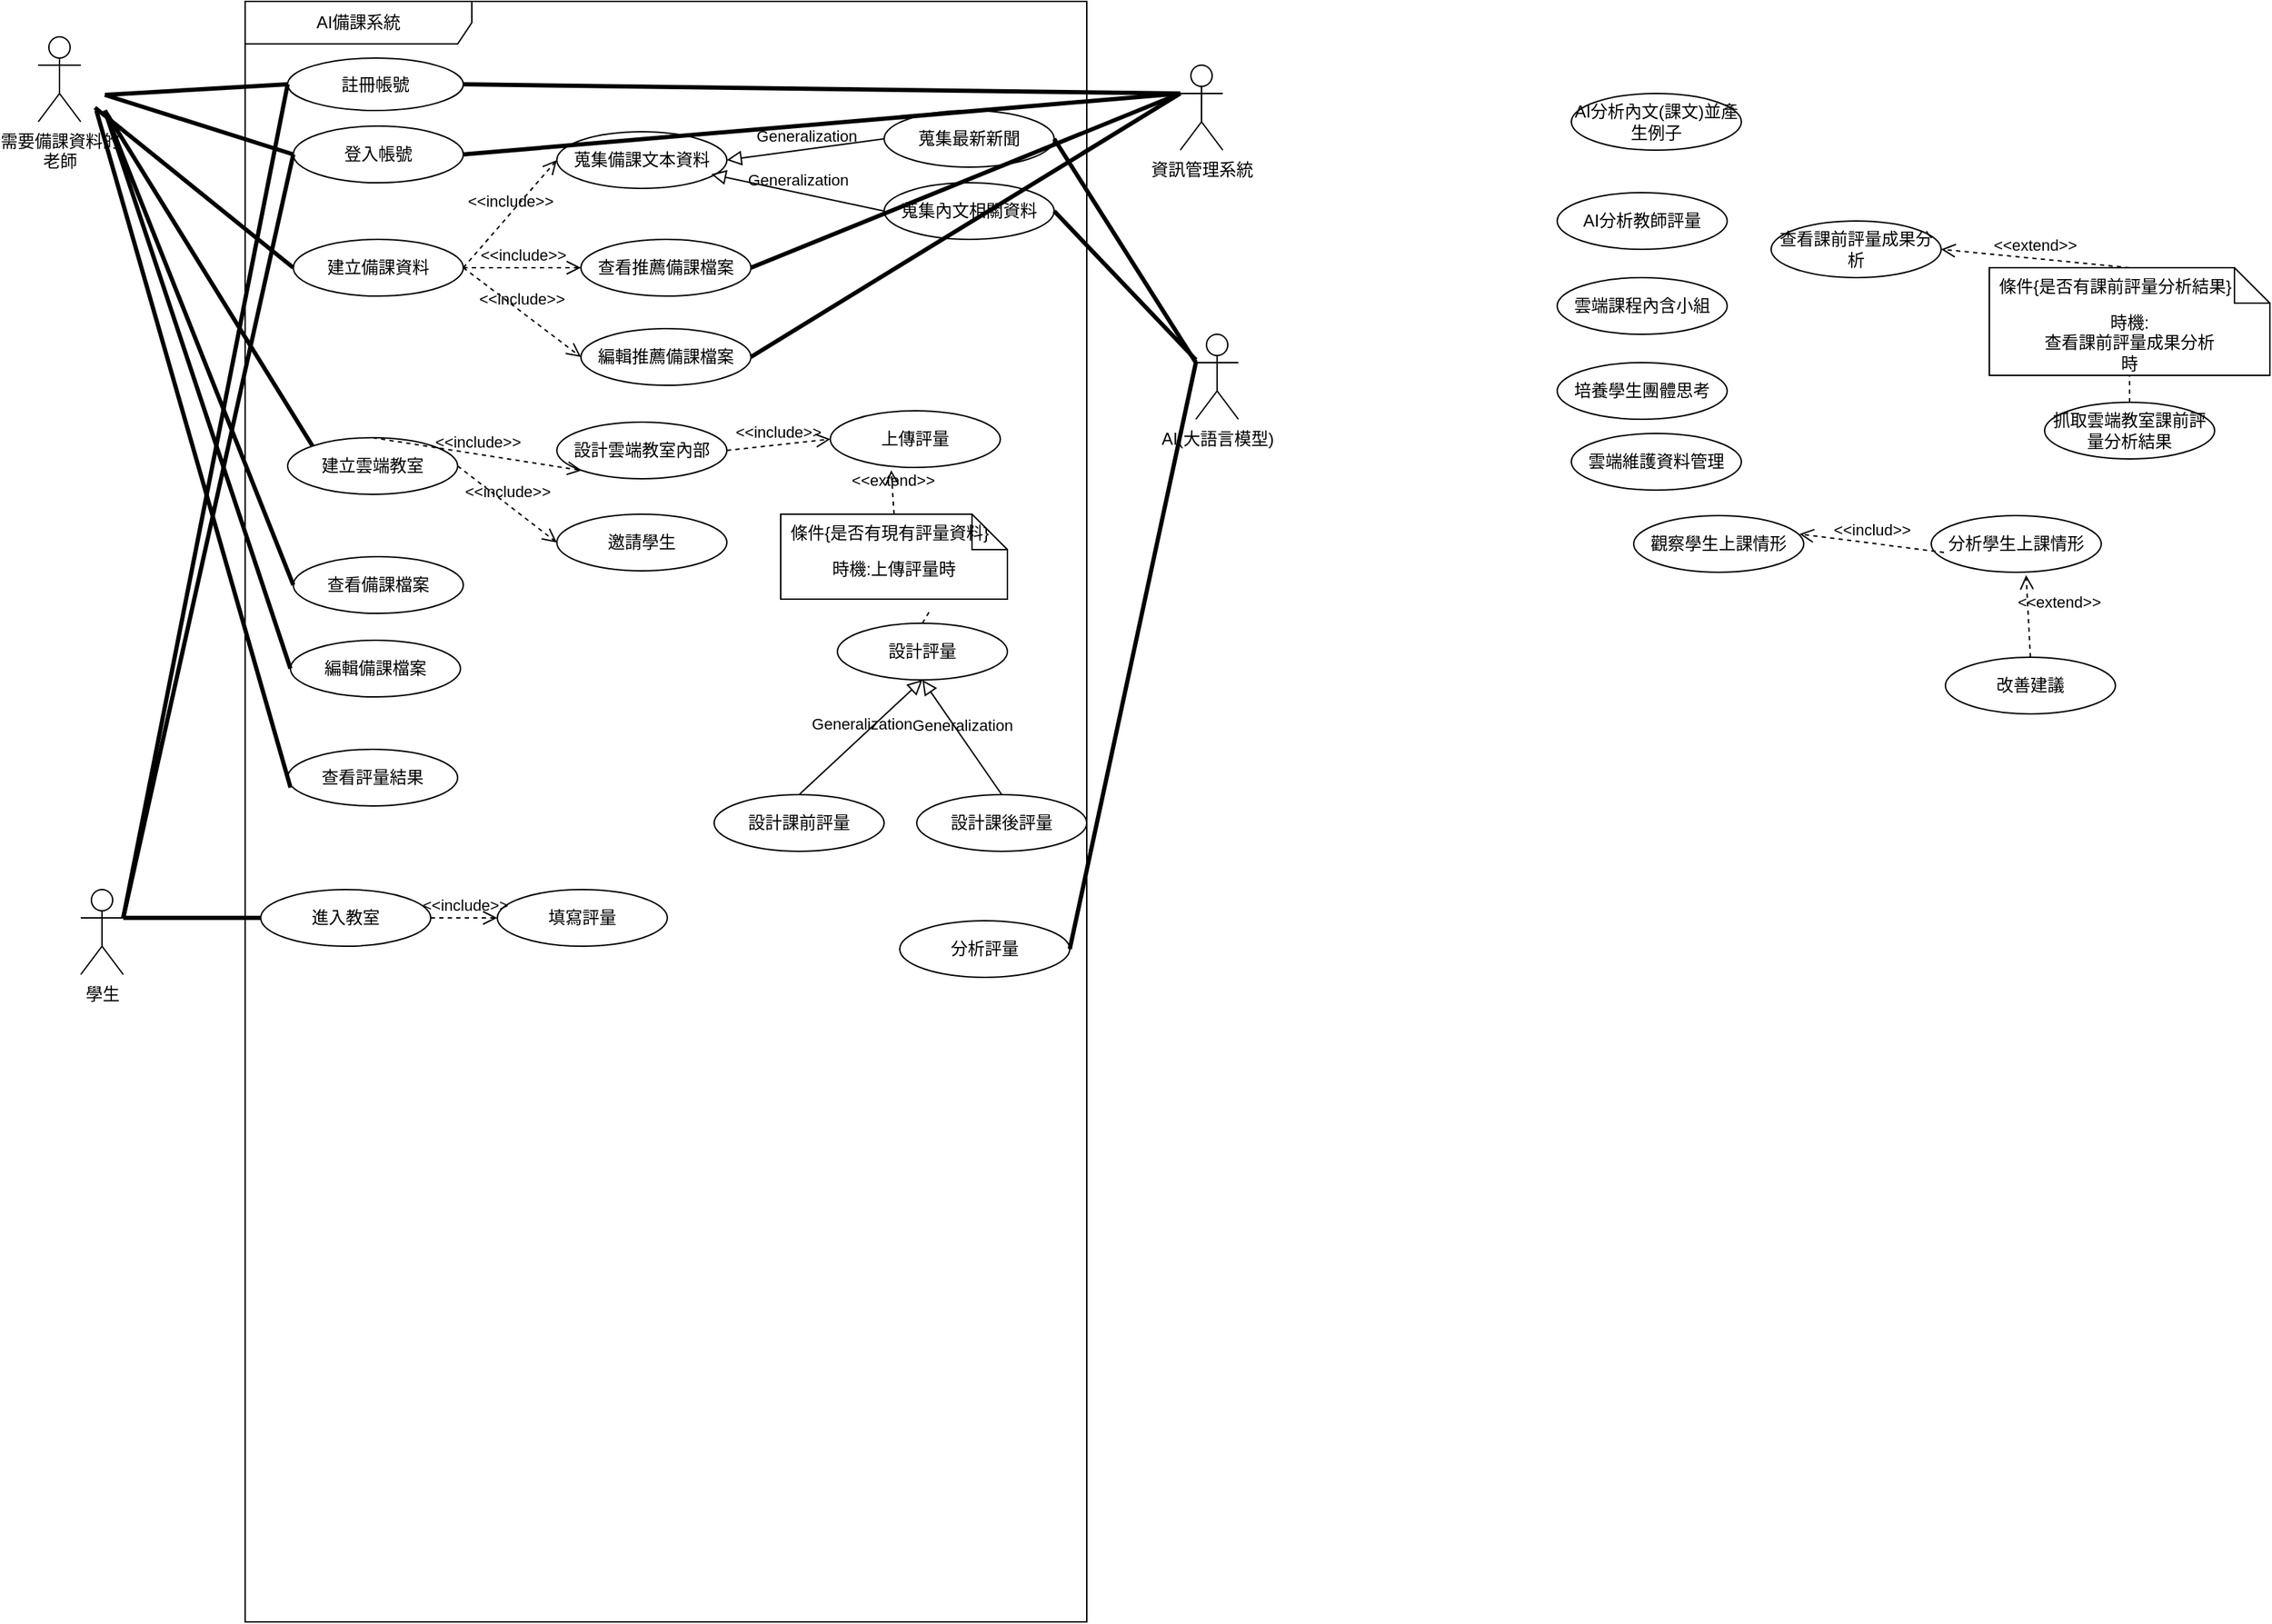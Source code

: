 <mxfile version="25.0.3" pages="2">
  <diagram name="第 1 页" id="czv0dz-GBIxx080b_6wI">
    <mxGraphModel dx="794" dy="1615" grid="1" gridSize="11" guides="1" tooltips="1" connect="1" arrows="1" fold="1" page="1" pageScale="1" pageWidth="827" pageHeight="1169" math="0" shadow="0">
      <root>
        <mxCell id="0" />
        <mxCell id="1" parent="0" />
        <mxCell id="lKGrQ2MK0r0M78TdMLY--1" value="需要備課資料的&lt;div&gt;老師&lt;/div&gt;&lt;div&gt;&lt;br&gt;&lt;/div&gt;" style="shape=umlActor;verticalLabelPosition=bottom;verticalAlign=top;html=1;" parent="1" vertex="1">
          <mxGeometry x="30" y="-360" width="30" height="60" as="geometry" />
        </mxCell>
        <mxCell id="Dm8r0YIzHr2bbyU3Pss4-1" value="AI備課系統" style="shape=umlFrame;whiteSpace=wrap;html=1;pointerEvents=0;recursiveResize=0;container=1;collapsible=0;width=160;" parent="1" vertex="1">
          <mxGeometry x="176" y="-385" width="594" height="1144" as="geometry" />
        </mxCell>
        <mxCell id="8fR5_x-3oUHtHIp3af_6-4" value="登入帳號" style="ellipse;html=1;whiteSpace=wrap;" parent="Dm8r0YIzHr2bbyU3Pss4-1" vertex="1">
          <mxGeometry x="34" y="88" width="120" height="40" as="geometry" />
        </mxCell>
        <mxCell id="8fR5_x-3oUHtHIp3af_6-3" value="&lt;div&gt;蒐集備課文本資料&lt;/div&gt;" style="ellipse;html=1;whiteSpace=wrap;" parent="Dm8r0YIzHr2bbyU3Pss4-1" vertex="1">
          <mxGeometry x="220" y="92" width="120" height="40" as="geometry" />
        </mxCell>
        <mxCell id="8fR5_x-3oUHtHIp3af_6-7" value="蒐集最新新聞" style="ellipse;html=1;whiteSpace=wrap;" parent="Dm8r0YIzHr2bbyU3Pss4-1" vertex="1">
          <mxGeometry x="451" y="77" width="120" height="40" as="geometry" />
        </mxCell>
        <mxCell id="8fR5_x-3oUHtHIp3af_6-8" value="蒐集內文相關資料" style="ellipse;html=1;whiteSpace=wrap;" parent="Dm8r0YIzHr2bbyU3Pss4-1" vertex="1">
          <mxGeometry x="451" y="128" width="120" height="40" as="geometry" />
        </mxCell>
        <mxCell id="2" value="註冊帳號" style="ellipse;html=1;whiteSpace=wrap;" parent="Dm8r0YIzHr2bbyU3Pss4-1" vertex="1">
          <mxGeometry x="30" y="40" width="124" height="37" as="geometry" />
        </mxCell>
        <mxCell id="9" value="Generalization" style="endArrow=block;html=1;rounded=0;align=center;verticalAlign=bottom;endFill=0;labelBackgroundColor=none;endSize=8;entryX=1;entryY=0.5;entryDx=0;entryDy=0;exitX=0;exitY=0.5;exitDx=0;exitDy=0;" parent="Dm8r0YIzHr2bbyU3Pss4-1" source="8fR5_x-3oUHtHIp3af_6-7" target="8fR5_x-3oUHtHIp3af_6-3" edge="1">
          <mxGeometry relative="1" as="geometry">
            <mxPoint x="198" y="200" as="sourcePoint" />
            <mxPoint x="203" y="260" as="targetPoint" />
            <Array as="points" />
          </mxGeometry>
        </mxCell>
        <mxCell id="10" value="" style="resizable=0;html=1;align=center;verticalAlign=top;labelBackgroundColor=none;" parent="9" connectable="0" vertex="1">
          <mxGeometry relative="1" as="geometry" />
        </mxCell>
        <mxCell id="11" value="Generalization" style="endArrow=block;html=1;rounded=0;align=center;verticalAlign=bottom;endFill=0;labelBackgroundColor=none;endSize=8;exitX=0;exitY=0.5;exitDx=0;exitDy=0;entryX=0.908;entryY=0.75;entryDx=0;entryDy=0;entryPerimeter=0;" parent="Dm8r0YIzHr2bbyU3Pss4-1" source="8fR5_x-3oUHtHIp3af_6-8" target="8fR5_x-3oUHtHIp3af_6-3" edge="1">
          <mxGeometry relative="1" as="geometry">
            <mxPoint x="261" y="141" as="sourcePoint" />
            <mxPoint x="143" y="209" as="targetPoint" />
            <Array as="points" />
          </mxGeometry>
        </mxCell>
        <mxCell id="12" value="" style="resizable=0;html=1;align=center;verticalAlign=top;labelBackgroundColor=none;" parent="11" connectable="0" vertex="1">
          <mxGeometry relative="1" as="geometry" />
        </mxCell>
        <mxCell id="14" value="建立雲端教室" style="ellipse;html=1;whiteSpace=wrap;" parent="Dm8r0YIzHr2bbyU3Pss4-1" vertex="1">
          <mxGeometry x="30" y="308" width="120" height="40" as="geometry" />
        </mxCell>
        <mxCell id="15" value="邀請學生" style="ellipse;html=1;whiteSpace=wrap;" parent="Dm8r0YIzHr2bbyU3Pss4-1" vertex="1">
          <mxGeometry x="220" y="362" width="120" height="40" as="geometry" />
        </mxCell>
        <mxCell id="16" value="&amp;lt;&amp;lt;include&amp;gt;&amp;gt;" style="endArrow=open;startArrow=none;endFill=0;startFill=0;endSize=8;html=1;verticalAlign=bottom;dashed=1;labelBackgroundColor=none;rounded=0;exitX=1;exitY=0.5;exitDx=0;exitDy=0;entryX=0;entryY=0.5;entryDx=0;entryDy=0;" parent="Dm8r0YIzHr2bbyU3Pss4-1" source="14" target="15" edge="1">
          <mxGeometry width="160" relative="1" as="geometry">
            <mxPoint x="154" y="231" as="sourcePoint" />
            <mxPoint x="272" y="231" as="targetPoint" />
            <mxPoint as="offset" />
          </mxGeometry>
        </mxCell>
        <mxCell id="18" value="建立備課資料" style="ellipse;html=1;whiteSpace=wrap;" parent="Dm8r0YIzHr2bbyU3Pss4-1" vertex="1">
          <mxGeometry x="34" y="168" width="120" height="40" as="geometry" />
        </mxCell>
        <mxCell id="19" value="&amp;lt;&amp;lt;include&amp;gt;&amp;gt;" style="endArrow=open;startArrow=none;endFill=0;startFill=0;endSize=8;html=1;verticalAlign=bottom;dashed=1;labelBackgroundColor=none;rounded=0;exitX=1;exitY=0.5;exitDx=0;exitDy=0;entryX=0;entryY=0.5;entryDx=0;entryDy=0;" parent="Dm8r0YIzHr2bbyU3Pss4-1" source="18" target="8fR5_x-3oUHtHIp3af_6-3" edge="1">
          <mxGeometry width="160" relative="1" as="geometry">
            <mxPoint x="165" y="69.5" as="sourcePoint" />
            <mxPoint x="283" y="69.5" as="targetPoint" />
          </mxGeometry>
        </mxCell>
        <mxCell id="20" value="查看推薦備課檔案" style="ellipse;html=1;whiteSpace=wrap;" parent="Dm8r0YIzHr2bbyU3Pss4-1" vertex="1">
          <mxGeometry x="237" y="168" width="120" height="40" as="geometry" />
        </mxCell>
        <mxCell id="22" value="編輯推薦備課檔案" style="ellipse;html=1;whiteSpace=wrap;" parent="Dm8r0YIzHr2bbyU3Pss4-1" vertex="1">
          <mxGeometry x="237" y="231" width="120" height="40" as="geometry" />
        </mxCell>
        <mxCell id="26" value="&amp;lt;&amp;lt;include&amp;gt;&amp;gt;" style="endArrow=open;startArrow=none;endFill=0;startFill=0;endSize=8;html=1;verticalAlign=bottom;dashed=1;labelBackgroundColor=none;rounded=0;exitX=1;exitY=0.5;exitDx=0;exitDy=0;entryX=0;entryY=0.5;entryDx=0;entryDy=0;" parent="Dm8r0YIzHr2bbyU3Pss4-1" source="18" target="22" edge="1">
          <mxGeometry width="160" relative="1" as="geometry">
            <mxPoint x="110" y="249" as="sourcePoint" />
            <mxPoint x="143" y="209" as="targetPoint" />
          </mxGeometry>
        </mxCell>
        <mxCell id="29" value="&amp;lt;&amp;lt;include&amp;gt;&amp;gt;" style="endArrow=open;startArrow=none;endFill=0;startFill=0;endSize=8;html=1;verticalAlign=bottom;dashed=1;labelBackgroundColor=none;rounded=0;exitX=1;exitY=0.5;exitDx=0;exitDy=0;entryX=0;entryY=0.5;entryDx=0;entryDy=0;" parent="Dm8r0YIzHr2bbyU3Pss4-1" source="18" target="20" edge="1">
          <mxGeometry width="160" relative="1" as="geometry">
            <mxPoint x="88" y="271" as="sourcePoint" />
            <mxPoint x="121" y="231" as="targetPoint" />
          </mxGeometry>
        </mxCell>
        <mxCell id="31" value="查看備課檔案" style="ellipse;html=1;whiteSpace=wrap;" parent="Dm8r0YIzHr2bbyU3Pss4-1" vertex="1">
          <mxGeometry x="34" y="392" width="120" height="40" as="geometry" />
        </mxCell>
        <mxCell id="23" value="設計評量" style="ellipse;html=1;whiteSpace=wrap;" parent="Dm8r0YIzHr2bbyU3Pss4-1" vertex="1">
          <mxGeometry x="418" y="439" width="120" height="40" as="geometry" />
        </mxCell>
        <mxCell id="24" value="設計課前評量" style="ellipse;html=1;whiteSpace=wrap;" parent="Dm8r0YIzHr2bbyU3Pss4-1" vertex="1">
          <mxGeometry x="331" y="560" width="120" height="40" as="geometry" />
        </mxCell>
        <mxCell id="25" value="設計課後評量" style="ellipse;html=1;whiteSpace=wrap;" parent="Dm8r0YIzHr2bbyU3Pss4-1" vertex="1">
          <mxGeometry x="474" y="560" width="120" height="40" as="geometry" />
        </mxCell>
        <mxCell id="35" value="Generalization" style="endArrow=block;html=1;rounded=0;align=center;verticalAlign=bottom;endFill=0;labelBackgroundColor=none;endSize=8;entryX=0.5;entryY=1;entryDx=0;entryDy=0;exitX=0.5;exitY=0;exitDx=0;exitDy=0;" parent="Dm8r0YIzHr2bbyU3Pss4-1" source="25" target="23" edge="1">
          <mxGeometry relative="1" as="geometry">
            <mxPoint x="264" y="484" as="sourcePoint" />
            <mxPoint x="141.96" y="466" as="targetPoint" />
            <Array as="points" />
          </mxGeometry>
        </mxCell>
        <mxCell id="36" value="" style="resizable=0;html=1;align=center;verticalAlign=top;labelBackgroundColor=none;" parent="35" connectable="0" vertex="1">
          <mxGeometry relative="1" as="geometry" />
        </mxCell>
        <mxCell id="37" value="Generalization" style="endArrow=block;html=1;rounded=0;align=center;verticalAlign=bottom;endFill=0;labelBackgroundColor=none;endSize=8;entryX=0.5;entryY=1;entryDx=0;entryDy=0;exitX=0.5;exitY=0;exitDx=0;exitDy=0;" parent="Dm8r0YIzHr2bbyU3Pss4-1" source="24" target="23" edge="1">
          <mxGeometry relative="1" as="geometry">
            <mxPoint x="281" y="505" as="sourcePoint" />
            <mxPoint x="161.96" y="459" as="targetPoint" />
            <Array as="points" />
          </mxGeometry>
        </mxCell>
        <mxCell id="38" value="" style="resizable=0;html=1;align=center;verticalAlign=top;labelBackgroundColor=none;" parent="37" connectable="0" vertex="1">
          <mxGeometry relative="1" as="geometry" />
        </mxCell>
        <mxCell id="ryS176TaE5lFz0hFWM8S-42" value="上傳評量" style="ellipse;html=1;whiteSpace=wrap;" parent="Dm8r0YIzHr2bbyU3Pss4-1" vertex="1">
          <mxGeometry x="413" y="289" width="120" height="40" as="geometry" />
        </mxCell>
        <mxCell id="ryS176TaE5lFz0hFWM8S-53" value="設計雲端教室內部" style="ellipse;html=1;whiteSpace=wrap;" parent="Dm8r0YIzHr2bbyU3Pss4-1" vertex="1">
          <mxGeometry x="220" y="297" width="120" height="40" as="geometry" />
        </mxCell>
        <mxCell id="ryS176TaE5lFz0hFWM8S-56" value="&amp;lt;&amp;lt;include&amp;gt;&amp;gt;" style="endArrow=open;startArrow=none;endFill=0;startFill=0;endSize=8;html=1;verticalAlign=bottom;dashed=1;labelBackgroundColor=none;rounded=0;exitX=0.5;exitY=0;exitDx=0;exitDy=0;entryX=0;entryY=1;entryDx=0;entryDy=0;" parent="Dm8r0YIzHr2bbyU3Pss4-1" source="14" target="ryS176TaE5lFz0hFWM8S-53" edge="1">
          <mxGeometry width="160" relative="1" as="geometry">
            <mxPoint x="153" y="360" as="sourcePoint" />
            <mxPoint x="276" y="423" as="targetPoint" />
            <mxPoint as="offset" />
          </mxGeometry>
        </mxCell>
        <mxCell id="ryS176TaE5lFz0hFWM8S-60" value="" style="endArrow=none;startArrow=none;endFill=0;startFill=0;endSize=8;html=1;verticalAlign=bottom;labelBackgroundColor=none;strokeWidth=3;rounded=0;entryX=0;entryY=0;entryDx=0;entryDy=0;" parent="Dm8r0YIzHr2bbyU3Pss4-1" target="14" edge="1">
          <mxGeometry width="160" relative="1" as="geometry">
            <mxPoint x="-99" y="77" as="sourcePoint" />
            <mxPoint x="63" y="275" as="targetPoint" />
          </mxGeometry>
        </mxCell>
        <mxCell id="ryS176TaE5lFz0hFWM8S-65" value="時機:上傳評量時" style="shape=note2;boundedLbl=1;whiteSpace=wrap;html=1;size=25;verticalAlign=top;align=center;" parent="Dm8r0YIzHr2bbyU3Pss4-1" vertex="1">
          <mxGeometry x="378" y="362" width="160" height="60" as="geometry" />
        </mxCell>
        <mxCell id="ryS176TaE5lFz0hFWM8S-66" value="條件{是否有現有評量資料}" style="resizeWidth=1;part=1;strokeColor=none;fillColor=none;align=left;spacingLeft=5;" parent="ryS176TaE5lFz0hFWM8S-65" vertex="1">
          <mxGeometry width="160" height="25" relative="1" as="geometry" />
        </mxCell>
        <mxCell id="ryS176TaE5lFz0hFWM8S-67" value="" style="endArrow=none;startArrow=none;endFill=0;startFill=0;endSize=8;html=1;verticalAlign=bottom;dashed=1;labelBackgroundColor=none;rounded=0;exitX=0.5;exitY=0;exitDx=0;exitDy=0;" parent="Dm8r0YIzHr2bbyU3Pss4-1" source="23" edge="1">
          <mxGeometry width="160" relative="1" as="geometry">
            <mxPoint x="452" y="343" as="sourcePoint" />
            <mxPoint x="484" y="429" as="targetPoint" />
            <mxPoint as="offset" />
          </mxGeometry>
        </mxCell>
        <mxCell id="ryS176TaE5lFz0hFWM8S-64" value="&amp;lt;&amp;lt;extend&amp;gt;&amp;gt;" style="endArrow=open;startArrow=none;endFill=0;startFill=0;endSize=8;html=1;verticalAlign=bottom;dashed=1;labelBackgroundColor=none;rounded=0;exitX=0.5;exitY=0;exitDx=0;exitDy=0;entryX=0.358;entryY=1.05;entryDx=0;entryDy=0;entryPerimeter=0;" parent="Dm8r0YIzHr2bbyU3Pss4-1" source="ryS176TaE5lFz0hFWM8S-66" target="ryS176TaE5lFz0hFWM8S-42" edge="1">
          <mxGeometry width="160" relative="1" as="geometry">
            <mxPoint x="-142" y="627" as="sourcePoint" />
            <mxPoint x="200.96" y="323" as="targetPoint" />
            <mxPoint as="offset" />
          </mxGeometry>
        </mxCell>
        <mxCell id="ryS176TaE5lFz0hFWM8S-68" value="&amp;lt;&amp;lt;include&amp;gt;&amp;gt;" style="endArrow=open;startArrow=none;endFill=0;startFill=0;endSize=8;html=1;verticalAlign=bottom;dashed=1;labelBackgroundColor=none;rounded=0;exitX=1;exitY=0.5;exitDx=0;exitDy=0;entryX=0;entryY=0.5;entryDx=0;entryDy=0;" parent="Dm8r0YIzHr2bbyU3Pss4-1" source="ryS176TaE5lFz0hFWM8S-53" target="ryS176TaE5lFz0hFWM8S-42" edge="1">
          <mxGeometry width="160" relative="1" as="geometry">
            <mxPoint x="153" y="360" as="sourcePoint" />
            <mxPoint x="276" y="423" as="targetPoint" />
            <mxPoint as="offset" />
          </mxGeometry>
        </mxCell>
        <mxCell id="ryS176TaE5lFz0hFWM8S-69" value="查看評量結果" style="ellipse;html=1;whiteSpace=wrap;" parent="Dm8r0YIzHr2bbyU3Pss4-1" vertex="1">
          <mxGeometry x="30" y="528" width="120" height="40" as="geometry" />
        </mxCell>
        <mxCell id="ryS176TaE5lFz0hFWM8S-71" value="編輯備課檔案" style="ellipse;html=1;whiteSpace=wrap;" parent="Dm8r0YIzHr2bbyU3Pss4-1" vertex="1">
          <mxGeometry x="32" y="451" width="120" height="40" as="geometry" />
        </mxCell>
        <mxCell id="-euwn4MVrjBJuAJiLLKs-41" value="分析評量" style="ellipse;html=1;whiteSpace=wrap;" parent="Dm8r0YIzHr2bbyU3Pss4-1" vertex="1">
          <mxGeometry x="462" y="649" width="120" height="40" as="geometry" />
        </mxCell>
        <mxCell id="WlC1M2gzcZSqeRs7vtw5-38" value="填寫評量" style="ellipse;html=1;whiteSpace=wrap;" vertex="1" parent="Dm8r0YIzHr2bbyU3Pss4-1">
          <mxGeometry x="178" y="627" width="120" height="40" as="geometry" />
        </mxCell>
        <mxCell id="WlC1M2gzcZSqeRs7vtw5-39" value="進入教室" style="ellipse;html=1;whiteSpace=wrap;" vertex="1" parent="Dm8r0YIzHr2bbyU3Pss4-1">
          <mxGeometry x="11" y="627" width="120" height="40" as="geometry" />
        </mxCell>
        <mxCell id="WlC1M2gzcZSqeRs7vtw5-41" value="&amp;lt;&amp;lt;include&amp;gt;&amp;gt;" style="endArrow=open;startArrow=none;endFill=0;startFill=0;endSize=8;html=1;verticalAlign=bottom;dashed=1;labelBackgroundColor=none;rounded=0;exitX=1;exitY=0.5;exitDx=0;exitDy=0;entryX=0;entryY=0.5;entryDx=0;entryDy=0;" edge="1" parent="Dm8r0YIzHr2bbyU3Pss4-1" source="WlC1M2gzcZSqeRs7vtw5-39" target="WlC1M2gzcZSqeRs7vtw5-38">
          <mxGeometry width="160" relative="1" as="geometry">
            <mxPoint x="121" y="694" as="sourcePoint" />
            <mxPoint x="191" y="748" as="targetPoint" />
            <mxPoint as="offset" />
          </mxGeometry>
        </mxCell>
        <mxCell id="Dm8r0YIzHr2bbyU3Pss4-9" value="培養學生團體思考" style="ellipse;html=1;whiteSpace=wrap;" parent="1" vertex="1">
          <mxGeometry x="1102" y="-130" width="120" height="40" as="geometry" />
        </mxCell>
        <mxCell id="Dm8r0YIzHr2bbyU3Pss4-3" value="雲端課程內含小組&lt;span style=&quot;color: rgba(0, 0, 0, 0); font-family: monospace; font-size: 0px; text-align: start; text-wrap: nowrap;&quot;&gt;%3CmxGraphModel%3E%3Croot%3E%3CmxCell%20id%3D%220%22%2F%3E%3CmxCell%20id%3D%221%22%20parent%3D%220%22%2F%3E%3CmxCell%20id%3D%222%22%20value%3D%22%E9%9B%B2%E7%AB%AF%E7%B6%AD%E8%AD%B7%E8%B3%87%E6%96%99%E7%AE%A1%E7%90%86%22%20style%3D%22ellipse%3Bhtml%3D1%3BwhiteSpace%3Dwrap%3B%22%20vertex%3D%221%22%20parent%3D%221%22%3E%3CmxGeometry%20x%3D%22220%22%20y%3D%22-330%22%20width%3D%22120%22%20height%3D%2240%22%20as%3D%22geometry%22%2F%3E%3C%2FmxCell%3E%3C%2Froot%3E%3C%2FmxGraphModel%3E&lt;/span&gt;" style="ellipse;html=1;whiteSpace=wrap;" parent="1" vertex="1">
          <mxGeometry x="1102" y="-190" width="120" height="40" as="geometry" />
        </mxCell>
        <mxCell id="Dm8r0YIzHr2bbyU3Pss4-5" value="AI分析教師評量" style="ellipse;html=1;whiteSpace=wrap;" parent="1" vertex="1">
          <mxGeometry x="1102" y="-250" width="120" height="40" as="geometry" />
        </mxCell>
        <mxCell id="Dm8r0YIzHr2bbyU3Pss4-4" value="AI分析內文(課文)並產生例子" style="ellipse;html=1;whiteSpace=wrap;" parent="1" vertex="1">
          <mxGeometry x="1112" y="-320" width="120" height="40" as="geometry" />
        </mxCell>
        <mxCell id="Dm8r0YIzHr2bbyU3Pss4-2" value="雲端維護資料管理" style="ellipse;html=1;whiteSpace=wrap;" parent="1" vertex="1">
          <mxGeometry x="1112" y="-80" width="120" height="40" as="geometry" />
        </mxCell>
        <mxCell id="8fR5_x-3oUHtHIp3af_6-25" value="" style="endArrow=none;startArrow=none;endFill=0;startFill=0;endSize=8;html=1;verticalAlign=bottom;labelBackgroundColor=none;strokeWidth=3;rounded=0;entryX=0;entryY=0.5;entryDx=0;entryDy=0;" parent="1" target="18" edge="1">
          <mxGeometry width="160" relative="1" as="geometry">
            <mxPoint x="70" y="-310" as="sourcePoint" />
            <mxPoint x="230" y="-310" as="targetPoint" />
          </mxGeometry>
        </mxCell>
        <mxCell id="8fR5_x-3oUHtHIp3af_6-28" value="學生" style="shape=umlActor;verticalLabelPosition=bottom;verticalAlign=top;html=1;" parent="1" vertex="1">
          <mxGeometry x="60" y="242" width="30" height="60" as="geometry" />
        </mxCell>
        <mxCell id="6" value="" style="endArrow=none;startArrow=none;endFill=0;startFill=0;endSize=8;html=1;verticalAlign=bottom;labelBackgroundColor=none;strokeWidth=3;rounded=0;entryX=0;entryY=0.5;entryDx=0;entryDy=0;" parent="1" target="2" edge="1">
          <mxGeometry width="160" relative="1" as="geometry">
            <mxPoint x="77" y="-319" as="sourcePoint" />
            <mxPoint x="231" y="-190" as="targetPoint" />
          </mxGeometry>
        </mxCell>
        <mxCell id="7" value="" style="endArrow=none;startArrow=none;endFill=0;startFill=0;endSize=8;html=1;verticalAlign=bottom;labelBackgroundColor=none;strokeWidth=3;rounded=0;entryX=0;entryY=0.5;entryDx=0;entryDy=0;" parent="1" target="8fR5_x-3oUHtHIp3af_6-4" edge="1">
          <mxGeometry width="160" relative="1" as="geometry">
            <mxPoint x="77" y="-319" as="sourcePoint" />
            <mxPoint x="242" y="-145" as="targetPoint" />
          </mxGeometry>
        </mxCell>
        <mxCell id="8fR5_x-3oUHtHIp3af_6-2" value="觀察學生上課情形" style="ellipse;html=1;whiteSpace=wrap;" parent="1" vertex="1">
          <mxGeometry x="1156" y="-22" width="120" height="40" as="geometry" />
        </mxCell>
        <mxCell id="8fR5_x-3oUHtHIp3af_6-20" value="分析學生上課情形" style="ellipse;html=1;whiteSpace=wrap;" parent="1" vertex="1">
          <mxGeometry x="1366" y="-22" width="120" height="40" as="geometry" />
        </mxCell>
        <mxCell id="8fR5_x-3oUHtHIp3af_6-21" value="改善建議" style="ellipse;html=1;whiteSpace=wrap;" parent="1" vertex="1">
          <mxGeometry x="1376" y="78" width="120" height="40" as="geometry" />
        </mxCell>
        <mxCell id="8fR5_x-3oUHtHIp3af_6-24" value="&amp;lt;&amp;lt;includ&amp;gt;&amp;gt;" style="endArrow=open;startArrow=none;endFill=0;startFill=0;endSize=8;html=1;verticalAlign=bottom;dashed=1;labelBackgroundColor=none;rounded=0;exitX=0.075;exitY=0.65;exitDx=0;exitDy=0;exitPerimeter=0;entryX=0.975;entryY=0.325;entryDx=0;entryDy=0;entryPerimeter=0;" parent="1" source="8fR5_x-3oUHtHIp3af_6-20" target="8fR5_x-3oUHtHIp3af_6-2" edge="1">
          <mxGeometry width="160" relative="1" as="geometry">
            <mxPoint x="975" y="-12" as="sourcePoint" />
            <mxPoint x="655" y="-105" as="targetPoint" />
          </mxGeometry>
        </mxCell>
        <mxCell id="8fR5_x-3oUHtHIp3af_6-23" value="&amp;lt;&amp;lt;extend&amp;gt;&amp;gt;" style="endArrow=open;startArrow=none;endFill=0;startFill=0;endSize=8;html=1;verticalAlign=bottom;dashed=1;labelBackgroundColor=none;rounded=0;entryX=0.558;entryY=1.05;entryDx=0;entryDy=0;exitX=0.5;exitY=0;exitDx=0;exitDy=0;entryPerimeter=0;" parent="1" source="8fR5_x-3oUHtHIp3af_6-21" target="8fR5_x-3oUHtHIp3af_6-20" edge="1">
          <mxGeometry x="-0.004" y="-22" width="160" relative="1" as="geometry">
            <mxPoint x="795" y="-55" as="sourcePoint" />
            <mxPoint x="898" y="-22" as="targetPoint" />
            <mxPoint as="offset" />
          </mxGeometry>
        </mxCell>
        <mxCell id="34" value="" style="endArrow=none;startArrow=none;endFill=0;startFill=0;endSize=8;html=1;verticalAlign=bottom;labelBackgroundColor=none;strokeWidth=3;rounded=0;entryX=0;entryY=0.5;entryDx=0;entryDy=0;" parent="1" target="31" edge="1">
          <mxGeometry width="160" relative="1" as="geometry">
            <mxPoint x="77" y="-308" as="sourcePoint" />
            <mxPoint x="221" y="-55" as="targetPoint" />
          </mxGeometry>
        </mxCell>
        <mxCell id="ryS176TaE5lFz0hFWM8S-70" value="" style="endArrow=none;startArrow=none;endFill=0;startFill=0;endSize=8;html=1;verticalAlign=bottom;labelBackgroundColor=none;strokeWidth=3;rounded=0;entryX=0.017;entryY=0.675;entryDx=0;entryDy=0;entryPerimeter=0;" parent="1" target="ryS176TaE5lFz0hFWM8S-69" edge="1">
          <mxGeometry width="160" relative="1" as="geometry">
            <mxPoint x="71" y="-308" as="sourcePoint" />
            <mxPoint x="204" y="38" as="targetPoint" />
          </mxGeometry>
        </mxCell>
        <mxCell id="ryS176TaE5lFz0hFWM8S-72" value="" style="endArrow=none;startArrow=none;endFill=0;startFill=0;endSize=8;html=1;verticalAlign=bottom;labelBackgroundColor=none;strokeWidth=3;rounded=0;entryX=0;entryY=0.5;entryDx=0;entryDy=0;" parent="1" target="ryS176TaE5lFz0hFWM8S-71" edge="1">
          <mxGeometry width="160" relative="1" as="geometry">
            <mxPoint x="77" y="-308" as="sourcePoint" />
            <mxPoint x="223.04" y="104" as="targetPoint" />
          </mxGeometry>
        </mxCell>
        <mxCell id="21" value="&lt;div&gt;查看課前評量成果分析&lt;/div&gt;" style="ellipse;html=1;whiteSpace=wrap;" parent="1" vertex="1">
          <mxGeometry x="1253" y="-230" width="120" height="40" as="geometry" />
        </mxCell>
        <mxCell id="ryS176TaE5lFz0hFWM8S-47" value="時機:&lt;div&gt;查看課前評量成果分析&lt;/div&gt;時" style="shape=note2;boundedLbl=1;whiteSpace=wrap;html=1;size=25;verticalAlign=top;align=center;" parent="1" vertex="1">
          <mxGeometry x="1407" y="-197" width="198" height="76" as="geometry" />
        </mxCell>
        <mxCell id="ryS176TaE5lFz0hFWM8S-48" value="條件{是否有課前評量分析結果}" style="resizeWidth=1;part=1;strokeColor=none;fillColor=none;align=left;spacingLeft=5;" parent="ryS176TaE5lFz0hFWM8S-47" vertex="1">
          <mxGeometry width="198" height="25" relative="1" as="geometry" />
        </mxCell>
        <mxCell id="ryS176TaE5lFz0hFWM8S-57" value="抓取雲端教室課前評量分析結果" style="ellipse;html=1;whiteSpace=wrap;" parent="1" vertex="1">
          <mxGeometry x="1446" y="-102" width="120" height="40" as="geometry" />
        </mxCell>
        <mxCell id="ryS176TaE5lFz0hFWM8S-46" value="&amp;lt;&amp;lt;extend&amp;gt;&amp;gt;" style="endArrow=open;startArrow=none;endFill=0;startFill=0;endSize=8;html=1;verticalAlign=bottom;dashed=1;labelBackgroundColor=none;rounded=0;exitX=0.5;exitY=0;exitDx=0;exitDy=0;entryX=1;entryY=0.5;entryDx=0;entryDy=0;" parent="1" source="ryS176TaE5lFz0hFWM8S-48" target="21" edge="1">
          <mxGeometry width="160" relative="1" as="geometry">
            <mxPoint x="186" y="177" as="sourcePoint" />
            <mxPoint x="587" y="-213" as="targetPoint" />
            <mxPoint as="offset" />
          </mxGeometry>
        </mxCell>
        <mxCell id="ryS176TaE5lFz0hFWM8S-58" value="" style="endArrow=none;startArrow=none;endFill=0;startFill=0;endSize=8;html=1;verticalAlign=bottom;dashed=1;labelBackgroundColor=none;rounded=0;entryX=0.5;entryY=1;entryDx=0;entryDy=0;entryPerimeter=0;exitX=0.5;exitY=0;exitDx=0;exitDy=0;" parent="1" source="ryS176TaE5lFz0hFWM8S-57" target="ryS176TaE5lFz0hFWM8S-47" edge="1">
          <mxGeometry width="160" relative="1" as="geometry">
            <mxPoint x="978" y="-121" as="sourcePoint" />
            <mxPoint x="941" y="-46" as="targetPoint" />
            <mxPoint as="offset" />
          </mxGeometry>
        </mxCell>
        <mxCell id="-euwn4MVrjBJuAJiLLKs-38" value="AI(大語言模型)" style="shape=umlActor;verticalLabelPosition=bottom;verticalAlign=top;html=1;" parent="1" vertex="1">
          <mxGeometry x="847" y="-150" width="30" height="60" as="geometry" />
        </mxCell>
        <mxCell id="-euwn4MVrjBJuAJiLLKs-39" value="" style="endArrow=none;startArrow=none;endFill=0;startFill=0;endSize=8;html=1;verticalAlign=bottom;labelBackgroundColor=none;strokeWidth=3;rounded=0;entryX=0;entryY=0.333;entryDx=0;entryDy=0;entryPerimeter=0;exitX=1;exitY=0.5;exitDx=0;exitDy=0;" parent="1" source="8fR5_x-3oUHtHIp3af_6-7" target="-euwn4MVrjBJuAJiLLKs-38" edge="1">
          <mxGeometry width="160" relative="1" as="geometry">
            <mxPoint x="792" y="-264" as="sourcePoint" />
            <mxPoint x="952" y="-264" as="targetPoint" />
          </mxGeometry>
        </mxCell>
        <mxCell id="-euwn4MVrjBJuAJiLLKs-40" value="" style="endArrow=none;startArrow=none;endFill=0;startFill=0;endSize=8;html=1;verticalAlign=bottom;labelBackgroundColor=none;strokeWidth=3;rounded=0;exitX=1;exitY=0.5;exitDx=0;exitDy=0;" parent="1" source="8fR5_x-3oUHtHIp3af_6-8" edge="1">
          <mxGeometry width="160" relative="1" as="geometry">
            <mxPoint x="733" y="-277" as="sourcePoint" />
            <mxPoint x="847" y="-132" as="targetPoint" />
          </mxGeometry>
        </mxCell>
        <mxCell id="-euwn4MVrjBJuAJiLLKs-42" value="" style="endArrow=none;startArrow=none;endFill=0;startFill=0;endSize=8;html=1;verticalAlign=bottom;labelBackgroundColor=none;strokeWidth=3;rounded=0;exitX=1;exitY=0.5;exitDx=0;exitDy=0;entryX=0;entryY=0.333;entryDx=0;entryDy=0;entryPerimeter=0;" parent="1" source="-euwn4MVrjBJuAJiLLKs-41" target="-euwn4MVrjBJuAJiLLKs-38" edge="1">
          <mxGeometry width="160" relative="1" as="geometry">
            <mxPoint x="716" y="-179" as="sourcePoint" />
            <mxPoint x="816" y="-74" as="targetPoint" />
          </mxGeometry>
        </mxCell>
        <mxCell id="-euwn4MVrjBJuAJiLLKs-43" value="資訊管理系統" style="shape=umlActor;verticalLabelPosition=bottom;verticalAlign=top;html=1;" parent="1" vertex="1">
          <mxGeometry x="836" y="-340" width="30" height="60" as="geometry" />
        </mxCell>
        <mxCell id="WlC1M2gzcZSqeRs7vtw5-40" value="" style="endArrow=none;startArrow=none;endFill=0;startFill=0;endSize=8;html=1;verticalAlign=bottom;labelBackgroundColor=none;strokeWidth=3;rounded=0;exitX=1;exitY=0.333;exitDx=0;exitDy=0;exitPerimeter=0;entryX=0;entryY=0.5;entryDx=0;entryDy=0;" edge="1" parent="1" source="8fR5_x-3oUHtHIp3af_6-28" target="WlC1M2gzcZSqeRs7vtw5-39">
          <mxGeometry width="160" relative="1" as="geometry">
            <mxPoint x="55" y="374" as="sourcePoint" />
            <mxPoint x="215" y="374" as="targetPoint" />
          </mxGeometry>
        </mxCell>
        <mxCell id="WlC1M2gzcZSqeRs7vtw5-42" value="" style="endArrow=none;startArrow=none;endFill=0;startFill=0;endSize=8;html=1;verticalAlign=bottom;labelBackgroundColor=none;strokeWidth=3;rounded=0;entryX=0;entryY=0.5;entryDx=0;entryDy=0;exitX=1;exitY=0.333;exitDx=0;exitDy=0;exitPerimeter=0;" edge="1" parent="1" source="8fR5_x-3oUHtHIp3af_6-28" target="2">
          <mxGeometry width="160" relative="1" as="geometry">
            <mxPoint x="99" y="264" as="sourcePoint" />
            <mxPoint x="198" y="198" as="targetPoint" />
          </mxGeometry>
        </mxCell>
        <mxCell id="WlC1M2gzcZSqeRs7vtw5-43" value="" style="endArrow=none;startArrow=none;endFill=0;startFill=0;endSize=8;html=1;verticalAlign=bottom;labelBackgroundColor=none;strokeWidth=3;rounded=0;exitX=1;exitY=0.333;exitDx=0;exitDy=0;exitPerimeter=0;entryX=0;entryY=0.5;entryDx=0;entryDy=0;" edge="1" parent="1" source="8fR5_x-3oUHtHIp3af_6-28" target="8fR5_x-3oUHtHIp3af_6-4">
          <mxGeometry width="160" relative="1" as="geometry">
            <mxPoint x="112" y="284" as="sourcePoint" />
            <mxPoint x="209" y="284" as="targetPoint" />
          </mxGeometry>
        </mxCell>
        <mxCell id="WlC1M2gzcZSqeRs7vtw5-44" value="" style="endArrow=none;startArrow=none;endFill=0;startFill=0;endSize=8;html=1;verticalAlign=bottom;labelBackgroundColor=none;strokeWidth=3;rounded=0;entryX=0;entryY=0.333;entryDx=0;entryDy=0;entryPerimeter=0;exitX=1;exitY=0.5;exitDx=0;exitDy=0;" edge="1" parent="1" source="2" target="-euwn4MVrjBJuAJiLLKs-43">
          <mxGeometry width="160" relative="1" as="geometry">
            <mxPoint x="758" y="-320" as="sourcePoint" />
            <mxPoint x="858" y="-162" as="targetPoint" />
          </mxGeometry>
        </mxCell>
        <mxCell id="WlC1M2gzcZSqeRs7vtw5-46" value="" style="endArrow=none;startArrow=none;endFill=0;startFill=0;endSize=8;html=1;verticalAlign=bottom;labelBackgroundColor=none;strokeWidth=3;rounded=0;entryX=0;entryY=0.333;entryDx=0;entryDy=0;entryPerimeter=0;exitX=1;exitY=0.5;exitDx=0;exitDy=0;" edge="1" parent="1" source="20" target="-euwn4MVrjBJuAJiLLKs-43">
          <mxGeometry width="160" relative="1" as="geometry">
            <mxPoint x="341" y="-315" as="sourcePoint" />
            <mxPoint x="858" y="-279" as="targetPoint" />
          </mxGeometry>
        </mxCell>
        <mxCell id="WlC1M2gzcZSqeRs7vtw5-47" value="" style="endArrow=none;startArrow=none;endFill=0;startFill=0;endSize=8;html=1;verticalAlign=bottom;labelBackgroundColor=none;strokeWidth=3;rounded=0;entryX=0;entryY=0.333;entryDx=0;entryDy=0;entryPerimeter=0;exitX=1;exitY=0.5;exitDx=0;exitDy=0;" edge="1" parent="1" source="8fR5_x-3oUHtHIp3af_6-4" target="-euwn4MVrjBJuAJiLLKs-43">
          <mxGeometry width="160" relative="1" as="geometry">
            <mxPoint x="352" y="-304" as="sourcePoint" />
            <mxPoint x="869" y="-268" as="targetPoint" />
          </mxGeometry>
        </mxCell>
        <mxCell id="WlC1M2gzcZSqeRs7vtw5-49" value="" style="endArrow=none;startArrow=none;endFill=0;startFill=0;endSize=8;html=1;verticalAlign=bottom;labelBackgroundColor=none;strokeWidth=3;rounded=0;entryX=0;entryY=0.333;entryDx=0;entryDy=0;entryPerimeter=0;exitX=1;exitY=0.5;exitDx=0;exitDy=0;" edge="1" parent="1" source="22" target="-euwn4MVrjBJuAJiLLKs-43">
          <mxGeometry width="160" relative="1" as="geometry">
            <mxPoint x="544" y="-186" as="sourcePoint" />
            <mxPoint x="847" y="-309" as="targetPoint" />
          </mxGeometry>
        </mxCell>
      </root>
    </mxGraphModel>
  </diagram>
  <diagram id="Hlj2Er0pYJk4DCY3eQD_" name="第2頁">
    <mxGraphModel dx="816" dy="306" grid="1" gridSize="10" guides="1" tooltips="1" connect="1" arrows="1" fold="1" page="1" pageScale="1" pageWidth="827" pageHeight="1169" math="0" shadow="0">
      <root>
        <mxCell id="0" />
        <mxCell id="1" parent="0" />
      </root>
    </mxGraphModel>
  </diagram>
</mxfile>
